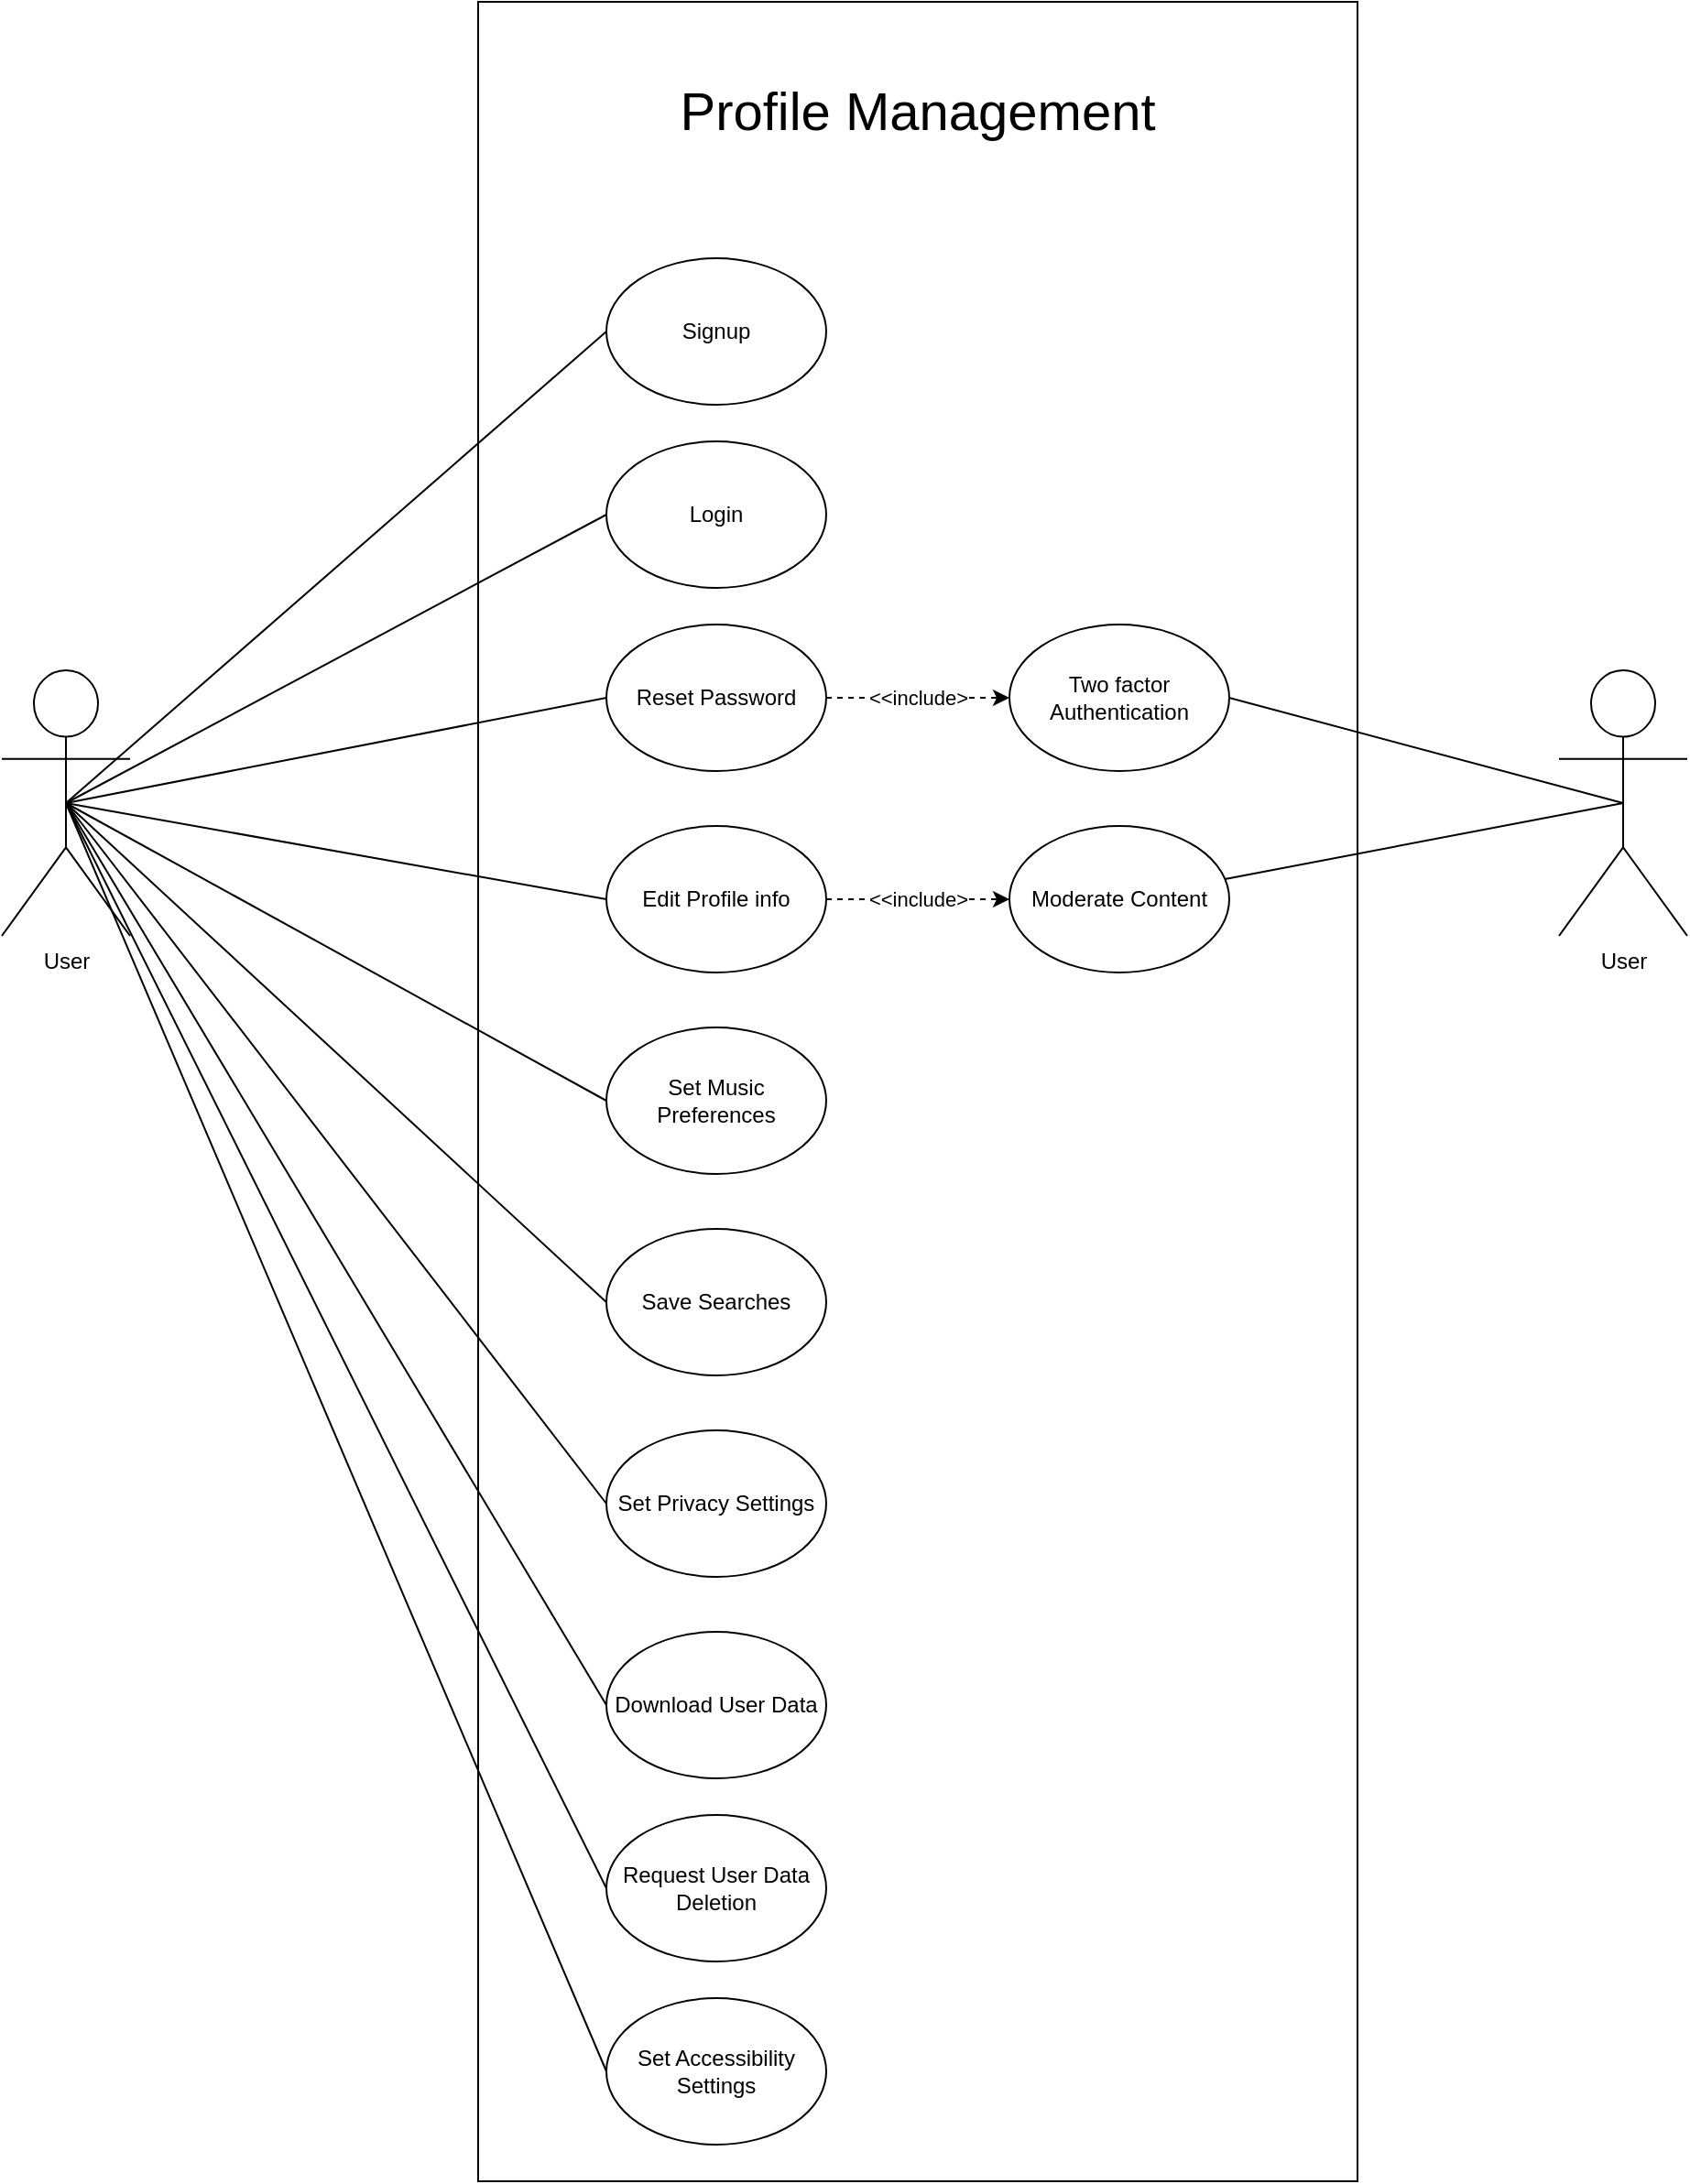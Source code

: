 <mxfile version="24.4.8" type="device" pages="4">
  <diagram name="Profile Management" id="dFwa-XZQlhQMIXI3C3Fw">
    <mxGraphModel dx="1516" dy="843" grid="1" gridSize="10" guides="1" tooltips="1" connect="1" arrows="1" fold="1" page="1" pageScale="1" pageWidth="850" pageHeight="1100" math="0" shadow="0">
      <root>
        <mxCell id="0" />
        <mxCell id="1" parent="0" />
        <mxCell id="nQc-T6Jh_WHjhBDT3HHF-1" value="" style="rounded=0;whiteSpace=wrap;html=1;movable=0;resizable=0;rotatable=0;deletable=0;editable=0;locked=1;connectable=0;" parent="1" vertex="1">
          <mxGeometry x="260" y="40" width="480" height="1190" as="geometry" />
        </mxCell>
        <mxCell id="nQc-T6Jh_WHjhBDT3HHF-16" style="rounded=0;orthogonalLoop=1;jettySize=auto;html=1;exitX=0.5;exitY=0.5;exitDx=0;exitDy=0;exitPerimeter=0;entryX=0;entryY=0.5;entryDx=0;entryDy=0;strokeColor=default;endArrow=none;endFill=0;" parent="1" source="nQc-T6Jh_WHjhBDT3HHF-2" target="nQc-T6Jh_WHjhBDT3HHF-7" edge="1">
          <mxGeometry relative="1" as="geometry" />
        </mxCell>
        <mxCell id="nQc-T6Jh_WHjhBDT3HHF-17" style="rounded=0;orthogonalLoop=1;jettySize=auto;html=1;exitX=0.5;exitY=0.5;exitDx=0;exitDy=0;exitPerimeter=0;entryX=0;entryY=0.5;entryDx=0;entryDy=0;endArrow=none;endFill=0;" parent="1" source="nQc-T6Jh_WHjhBDT3HHF-2" target="nQc-T6Jh_WHjhBDT3HHF-14" edge="1">
          <mxGeometry relative="1" as="geometry" />
        </mxCell>
        <mxCell id="nQc-T6Jh_WHjhBDT3HHF-20" style="rounded=0;orthogonalLoop=1;jettySize=auto;html=1;exitX=0.5;exitY=0.5;exitDx=0;exitDy=0;exitPerimeter=0;entryX=0;entryY=0.5;entryDx=0;entryDy=0;endArrow=none;endFill=0;" parent="1" source="nQc-T6Jh_WHjhBDT3HHF-2" target="nQc-T6Jh_WHjhBDT3HHF-13" edge="1">
          <mxGeometry relative="1" as="geometry" />
        </mxCell>
        <mxCell id="nQc-T6Jh_WHjhBDT3HHF-21" style="rounded=0;orthogonalLoop=1;jettySize=auto;html=1;exitX=0.5;exitY=0.5;exitDx=0;exitDy=0;exitPerimeter=0;entryX=0;entryY=0.5;entryDx=0;entryDy=0;endArrow=none;endFill=0;" parent="1" source="nQc-T6Jh_WHjhBDT3HHF-2" target="nQc-T6Jh_WHjhBDT3HHF-12" edge="1">
          <mxGeometry relative="1" as="geometry" />
        </mxCell>
        <mxCell id="nQc-T6Jh_WHjhBDT3HHF-23" style="rounded=0;orthogonalLoop=1;jettySize=auto;html=1;exitX=0.5;exitY=0.5;exitDx=0;exitDy=0;exitPerimeter=0;entryX=0;entryY=0.5;entryDx=0;entryDy=0;endArrow=none;endFill=0;" parent="1" source="nQc-T6Jh_WHjhBDT3HHF-2" target="nQc-T6Jh_WHjhBDT3HHF-9" edge="1">
          <mxGeometry relative="1" as="geometry" />
        </mxCell>
        <mxCell id="nQc-T6Jh_WHjhBDT3HHF-24" style="rounded=0;orthogonalLoop=1;jettySize=auto;html=1;exitX=0.5;exitY=0.5;exitDx=0;exitDy=0;exitPerimeter=0;entryX=0;entryY=0.5;entryDx=0;entryDy=0;endArrow=none;endFill=0;" parent="1" source="nQc-T6Jh_WHjhBDT3HHF-2" target="nQc-T6Jh_WHjhBDT3HHF-8" edge="1">
          <mxGeometry relative="1" as="geometry" />
        </mxCell>
        <mxCell id="nQc-T6Jh_WHjhBDT3HHF-25" style="rounded=0;orthogonalLoop=1;jettySize=auto;html=1;exitX=0.5;exitY=0.5;exitDx=0;exitDy=0;exitPerimeter=0;entryX=0;entryY=0.5;entryDx=0;entryDy=0;endArrow=none;endFill=0;" parent="1" source="nQc-T6Jh_WHjhBDT3HHF-2" target="nQc-T6Jh_WHjhBDT3HHF-6" edge="1">
          <mxGeometry relative="1" as="geometry" />
        </mxCell>
        <mxCell id="nQc-T6Jh_WHjhBDT3HHF-26" style="rounded=0;orthogonalLoop=1;jettySize=auto;html=1;exitX=0.5;exitY=0.5;exitDx=0;exitDy=0;exitPerimeter=0;entryX=0;entryY=0.5;entryDx=0;entryDy=0;endArrow=none;endFill=0;" parent="1" source="nQc-T6Jh_WHjhBDT3HHF-2" target="nQc-T6Jh_WHjhBDT3HHF-4" edge="1">
          <mxGeometry relative="1" as="geometry" />
        </mxCell>
        <mxCell id="nQc-T6Jh_WHjhBDT3HHF-27" style="rounded=0;orthogonalLoop=1;jettySize=auto;html=1;exitX=0.5;exitY=0.5;exitDx=0;exitDy=0;exitPerimeter=0;entryX=0;entryY=0.5;entryDx=0;entryDy=0;endArrow=none;endFill=0;" parent="1" source="nQc-T6Jh_WHjhBDT3HHF-2" target="nQc-T6Jh_WHjhBDT3HHF-15" edge="1">
          <mxGeometry relative="1" as="geometry" />
        </mxCell>
        <mxCell id="nQc-T6Jh_WHjhBDT3HHF-29" style="rounded=0;orthogonalLoop=1;jettySize=auto;html=1;exitX=0.5;exitY=0.5;exitDx=0;exitDy=0;exitPerimeter=0;entryX=0;entryY=0.5;entryDx=0;entryDy=0;endArrow=none;endFill=0;" parent="1" source="nQc-T6Jh_WHjhBDT3HHF-2" target="nQc-T6Jh_WHjhBDT3HHF-28" edge="1">
          <mxGeometry relative="1" as="geometry" />
        </mxCell>
        <mxCell id="nQc-T6Jh_WHjhBDT3HHF-2" value="User" style="shape=umlActor;verticalLabelPosition=bottom;verticalAlign=top;html=1;outlineConnect=0;" parent="1" vertex="1">
          <mxGeometry y="405" width="70" height="145" as="geometry" />
        </mxCell>
        <mxCell id="nQc-T6Jh_WHjhBDT3HHF-3" value="Profile Management" style="text;html=1;align=center;verticalAlign=middle;whiteSpace=wrap;rounded=0;fontSize=29;" parent="1" vertex="1">
          <mxGeometry x="321.25" y="60" width="357.5" height="80" as="geometry" />
        </mxCell>
        <mxCell id="nQc-T6Jh_WHjhBDT3HHF-4" value="Set Accessibility Settings" style="ellipse;whiteSpace=wrap;html=1;" parent="1" vertex="1">
          <mxGeometry x="330" y="1130" width="120" height="80" as="geometry" />
        </mxCell>
        <mxCell id="nQc-T6Jh_WHjhBDT3HHF-6" value="Download User Data" style="ellipse;whiteSpace=wrap;html=1;" parent="1" vertex="1">
          <mxGeometry x="330" y="930" width="120" height="80" as="geometry" />
        </mxCell>
        <mxCell id="nQc-T6Jh_WHjhBDT3HHF-7" value="Login" style="ellipse;whiteSpace=wrap;html=1;" parent="1" vertex="1">
          <mxGeometry x="330" y="280" width="120" height="80" as="geometry" />
        </mxCell>
        <mxCell id="nQc-T6Jh_WHjhBDT3HHF-8" value="Set Privacy Settings" style="ellipse;whiteSpace=wrap;html=1;" parent="1" vertex="1">
          <mxGeometry x="330" y="820" width="120" height="80" as="geometry" />
        </mxCell>
        <mxCell id="nQc-T6Jh_WHjhBDT3HHF-9" value="Save Searches" style="ellipse;whiteSpace=wrap;html=1;" parent="1" vertex="1">
          <mxGeometry x="330" y="710" width="120" height="80" as="geometry" />
        </mxCell>
        <mxCell id="nQc-T6Jh_WHjhBDT3HHF-19" value="&amp;lt;&amp;lt;include&amp;gt;" style="rounded=0;orthogonalLoop=1;jettySize=auto;html=1;entryX=0;entryY=0.5;entryDx=0;entryDy=0;dashed=1;exitX=1;exitY=0.5;exitDx=0;exitDy=0;" parent="1" source="nQc-T6Jh_WHjhBDT3HHF-14" target="nQc-T6Jh_WHjhBDT3HHF-11" edge="1">
          <mxGeometry relative="1" as="geometry">
            <mxPoint x="490" y="440" as="sourcePoint" />
          </mxGeometry>
        </mxCell>
        <mxCell id="nQc-T6Jh_WHjhBDT3HHF-11" value="Two factor Authentication" style="ellipse;whiteSpace=wrap;html=1;" parent="1" vertex="1">
          <mxGeometry x="550" y="380" width="120" height="80" as="geometry" />
        </mxCell>
        <mxCell id="nQc-T6Jh_WHjhBDT3HHF-12" value="Set Music Preferences" style="ellipse;whiteSpace=wrap;html=1;" parent="1" vertex="1">
          <mxGeometry x="330" y="600" width="120" height="80" as="geometry" />
        </mxCell>
        <mxCell id="nQc-T6Jh_WHjhBDT3HHF-13" value="Edit Profile info" style="ellipse;whiteSpace=wrap;html=1;" parent="1" vertex="1">
          <mxGeometry x="330" y="490" width="120" height="80" as="geometry" />
        </mxCell>
        <mxCell id="nQc-T6Jh_WHjhBDT3HHF-14" value="Reset Password" style="ellipse;whiteSpace=wrap;html=1;" parent="1" vertex="1">
          <mxGeometry x="330" y="380" width="120" height="80" as="geometry" />
        </mxCell>
        <mxCell id="nQc-T6Jh_WHjhBDT3HHF-15" value="Signup" style="ellipse;whiteSpace=wrap;html=1;" parent="1" vertex="1">
          <mxGeometry x="330" y="180" width="120" height="80" as="geometry" />
        </mxCell>
        <mxCell id="nQc-T6Jh_WHjhBDT3HHF-28" value="Request User Data Deletion" style="ellipse;whiteSpace=wrap;html=1;" parent="1" vertex="1">
          <mxGeometry x="330" y="1030" width="120" height="80" as="geometry" />
        </mxCell>
        <mxCell id="T__Raf1ekT7zCsCxDg4D-1" value="Moderate Content" style="ellipse;whiteSpace=wrap;html=1;" vertex="1" parent="1">
          <mxGeometry x="550" y="490" width="120" height="80" as="geometry" />
        </mxCell>
        <mxCell id="T__Raf1ekT7zCsCxDg4D-2" value="&amp;lt;&amp;lt;include&amp;gt;" style="rounded=0;orthogonalLoop=1;jettySize=auto;html=1;entryX=0;entryY=0.5;entryDx=0;entryDy=0;dashed=1;exitX=1;exitY=0.5;exitDx=0;exitDy=0;" edge="1" parent="1" source="nQc-T6Jh_WHjhBDT3HHF-13" target="T__Raf1ekT7zCsCxDg4D-1">
          <mxGeometry relative="1" as="geometry">
            <mxPoint x="460" y="430" as="sourcePoint" />
            <mxPoint x="560" y="430" as="targetPoint" />
          </mxGeometry>
        </mxCell>
        <mxCell id="T__Raf1ekT7zCsCxDg4D-4" style="rounded=0;orthogonalLoop=1;jettySize=auto;html=1;exitX=0.5;exitY=0.5;exitDx=0;exitDy=0;exitPerimeter=0;endArrow=none;endFill=0;" edge="1" parent="1" source="T__Raf1ekT7zCsCxDg4D-3" target="T__Raf1ekT7zCsCxDg4D-1">
          <mxGeometry relative="1" as="geometry" />
        </mxCell>
        <mxCell id="T__Raf1ekT7zCsCxDg4D-5" style="rounded=0;orthogonalLoop=1;jettySize=auto;html=1;exitX=0.5;exitY=0.5;exitDx=0;exitDy=0;exitPerimeter=0;entryX=1;entryY=0.5;entryDx=0;entryDy=0;endArrow=none;endFill=0;" edge="1" parent="1" source="T__Raf1ekT7zCsCxDg4D-3" target="nQc-T6Jh_WHjhBDT3HHF-11">
          <mxGeometry relative="1" as="geometry" />
        </mxCell>
        <mxCell id="T__Raf1ekT7zCsCxDg4D-3" value="User" style="shape=umlActor;verticalLabelPosition=bottom;verticalAlign=top;html=1;outlineConnect=0;" vertex="1" parent="1">
          <mxGeometry x="850" y="405" width="70" height="145" as="geometry" />
        </mxCell>
      </root>
    </mxGraphModel>
  </diagram>
  <diagram id="375WaZkbd4yXA-6iC91J" name="Content Management">
    <mxGraphModel dx="1364" dy="759" grid="1" gridSize="10" guides="1" tooltips="1" connect="1" arrows="1" fold="1" page="1" pageScale="1" pageWidth="850" pageHeight="1100" math="0" shadow="0">
      <root>
        <mxCell id="0" />
        <mxCell id="1" parent="0" />
        <mxCell id="2-bk6aocpQtWV20O1bhy-1" value="" style="rounded=0;whiteSpace=wrap;html=1;movable=0;resizable=0;rotatable=0;deletable=0;editable=0;locked=1;connectable=0;" parent="1" vertex="1">
          <mxGeometry x="340" y="90" width="630" height="870" as="geometry" />
        </mxCell>
        <mxCell id="irBEf_vUWUZs8wgDmOSp-29" style="rounded=0;orthogonalLoop=1;jettySize=auto;html=1;exitX=0.5;exitY=0.5;exitDx=0;exitDy=0;exitPerimeter=0;entryX=0;entryY=0.5;entryDx=0;entryDy=0;endArrow=none;endFill=0;" parent="1" source="2-bk6aocpQtWV20O1bhy-2" target="irBEf_vUWUZs8wgDmOSp-1" edge="1">
          <mxGeometry relative="1" as="geometry" />
        </mxCell>
        <mxCell id="irBEf_vUWUZs8wgDmOSp-34" style="rounded=0;orthogonalLoop=1;jettySize=auto;html=1;exitX=0.5;exitY=0.5;exitDx=0;exitDy=0;exitPerimeter=0;entryX=0;entryY=0.5;entryDx=0;entryDy=0;endArrow=none;endFill=0;" parent="1" source="2-bk6aocpQtWV20O1bhy-2" target="irBEf_vUWUZs8wgDmOSp-14" edge="1">
          <mxGeometry relative="1" as="geometry" />
        </mxCell>
        <mxCell id="2-bk6aocpQtWV20O1bhy-2" value="User" style="shape=umlActor;verticalLabelPosition=bottom;verticalAlign=top;html=1;outlineConnect=0;" parent="1" vertex="1">
          <mxGeometry x="100" y="430" width="60" height="120" as="geometry" />
        </mxCell>
        <mxCell id="2-bk6aocpQtWV20O1bhy-3" value="Content Management" style="text;html=1;align=center;verticalAlign=middle;whiteSpace=wrap;rounded=0;fontSize=29;" parent="1" vertex="1">
          <mxGeometry x="525" y="120" width="260" height="40" as="geometry" />
        </mxCell>
        <mxCell id="irBEf_vUWUZs8wgDmOSp-22" value="&amp;lt;&amp;lt;include&amp;gt;&amp;gt;" style="rounded=0;orthogonalLoop=1;jettySize=auto;html=1;exitX=1;exitY=0;exitDx=0;exitDy=0;entryX=0;entryY=0.5;entryDx=0;entryDy=0;dashed=1;" parent="1" source="irBEf_vUWUZs8wgDmOSp-1" target="irBEf_vUWUZs8wgDmOSp-9" edge="1">
          <mxGeometry relative="1" as="geometry" />
        </mxCell>
        <mxCell id="irBEf_vUWUZs8wgDmOSp-27" value="&amp;lt;&amp;lt;include&amp;gt;&amp;gt;" style="rounded=0;orthogonalLoop=1;jettySize=auto;html=1;exitX=1;exitY=1;exitDx=0;exitDy=0;entryX=0;entryY=0;entryDx=0;entryDy=0;dashed=1;" parent="1" source="irBEf_vUWUZs8wgDmOSp-1" target="irBEf_vUWUZs8wgDmOSp-15" edge="1">
          <mxGeometry relative="1" as="geometry" />
        </mxCell>
        <mxCell id="irBEf_vUWUZs8wgDmOSp-1" value="Create Room" style="ellipse;whiteSpace=wrap;html=1;" parent="1" vertex="1">
          <mxGeometry x="360" y="330" width="120" height="80" as="geometry" />
        </mxCell>
        <mxCell id="irBEf_vUWUZs8wgDmOSp-31" value="&amp;lt;&amp;lt;extend&amp;gt;&amp;gt;" style="rounded=0;orthogonalLoop=1;jettySize=auto;html=1;exitX=0.5;exitY=0;exitDx=0;exitDy=0;entryX=0.5;entryY=1;entryDx=0;entryDy=0;dashed=1;" parent="1" source="irBEf_vUWUZs8wgDmOSp-3" target="irBEf_vUWUZs8wgDmOSp-13" edge="1">
          <mxGeometry relative="1" as="geometry" />
        </mxCell>
        <mxCell id="irBEf_vUWUZs8wgDmOSp-3" value="Calender Service Integration" style="ellipse;whiteSpace=wrap;html=1;" parent="1" vertex="1">
          <mxGeometry x="825" y="840" width="120" height="80" as="geometry" />
        </mxCell>
        <mxCell id="irBEf_vUWUZs8wgDmOSp-25" value="&amp;lt;&amp;lt;include&amp;gt;&amp;gt;" style="rounded=0;orthogonalLoop=1;jettySize=auto;html=1;exitX=0.5;exitY=0;exitDx=0;exitDy=0;dashed=1;entryX=0.5;entryY=1;entryDx=0;entryDy=0;" parent="1" source="irBEf_vUWUZs8wgDmOSp-15" target="irBEf_vUWUZs8wgDmOSp-5" edge="1">
          <mxGeometry relative="1" as="geometry">
            <mxPoint x="710" y="540" as="targetPoint" />
          </mxGeometry>
        </mxCell>
        <mxCell id="irBEf_vUWUZs8wgDmOSp-5" value="Display Lyrics" style="ellipse;whiteSpace=wrap;html=1;" parent="1" vertex="1">
          <mxGeometry x="595" y="440" width="120" height="80" as="geometry" />
        </mxCell>
        <mxCell id="irBEf_vUWUZs8wgDmOSp-6" value="Configure Concert Settings" style="ellipse;whiteSpace=wrap;html=1;" parent="1" vertex="1">
          <mxGeometry x="600" y="710" width="120" height="80" as="geometry" />
        </mxCell>
        <mxCell id="irBEf_vUWUZs8wgDmOSp-28" value="&amp;lt;&amp;lt;extend&amp;gt;&amp;gt;" style="rounded=0;orthogonalLoop=1;jettySize=auto;html=1;exitX=0.5;exitY=0;exitDx=0;exitDy=0;entryX=0.5;entryY=1;entryDx=0;entryDy=0;dashed=1;" parent="1" source="irBEf_vUWUZs8wgDmOSp-8" target="irBEf_vUWUZs8wgDmOSp-1" edge="1">
          <mxGeometry relative="1" as="geometry" />
        </mxCell>
        <mxCell id="irBEf_vUWUZs8wgDmOSp-8" value="Manage participants" style="ellipse;whiteSpace=wrap;html=1;" parent="1" vertex="1">
          <mxGeometry x="450" y="580" width="120" height="80" as="geometry" />
        </mxCell>
        <mxCell id="irBEf_vUWUZs8wgDmOSp-9" value="Configure Room Settings" style="ellipse;whiteSpace=wrap;html=1;" parent="1" vertex="1">
          <mxGeometry x="595" y="230" width="120" height="80" as="geometry" />
        </mxCell>
        <mxCell id="irBEf_vUWUZs8wgDmOSp-30" value="&amp;lt;&amp;lt;extend&amp;gt;&amp;gt;" style="rounded=0;orthogonalLoop=1;jettySize=auto;html=1;exitX=0;exitY=0.5;exitDx=0;exitDy=0;entryX=1;entryY=0.5;entryDx=0;entryDy=0;dashed=1;" parent="1" source="irBEf_vUWUZs8wgDmOSp-13" target="irBEf_vUWUZs8wgDmOSp-6" edge="1">
          <mxGeometry relative="1" as="geometry" />
        </mxCell>
        <mxCell id="irBEf_vUWUZs8wgDmOSp-13" value="Schedule Event" style="ellipse;whiteSpace=wrap;html=1;" parent="1" vertex="1">
          <mxGeometry x="825" y="710" width="120" height="80" as="geometry" />
        </mxCell>
        <mxCell id="irBEf_vUWUZs8wgDmOSp-21" value="&amp;lt;&amp;lt;include&amp;gt;&amp;gt;" style="rounded=0;orthogonalLoop=1;jettySize=auto;html=1;exitX=1;exitY=0.5;exitDx=0;exitDy=0;entryX=0;entryY=0.5;entryDx=0;entryDy=0;dashed=1;" parent="1" source="irBEf_vUWUZs8wgDmOSp-14" target="irBEf_vUWUZs8wgDmOSp-6" edge="1">
          <mxGeometry relative="1" as="geometry" />
        </mxCell>
        <mxCell id="irBEf_vUWUZs8wgDmOSp-14" value="Host Virtual Concert" style="ellipse;whiteSpace=wrap;html=1;" parent="1" vertex="1">
          <mxGeometry x="365" y="710" width="120" height="80" as="geometry" />
        </mxCell>
        <mxCell id="irBEf_vUWUZs8wgDmOSp-15" value="Play Music" style="ellipse;whiteSpace=wrap;html=1;" parent="1" vertex="1">
          <mxGeometry x="595" y="580" width="120" height="80" as="geometry" />
        </mxCell>
        <mxCell id="irBEf_vUWUZs8wgDmOSp-16" value="Share Playlist" style="ellipse;whiteSpace=wrap;html=1;" parent="1" vertex="1">
          <mxGeometry x="825" y="320" width="120" height="80" as="geometry" />
        </mxCell>
        <mxCell id="irBEf_vUWUZs8wgDmOSp-23" value="&amp;lt;&amp;lt;extend&amp;gt;&amp;gt;" style="rounded=0;orthogonalLoop=1;jettySize=auto;html=1;exitX=0;exitY=0.5;exitDx=0;exitDy=0;entryX=1;entryY=0.5;entryDx=0;entryDy=0;dashed=1;" parent="1" source="irBEf_vUWUZs8wgDmOSp-17" target="irBEf_vUWUZs8wgDmOSp-1" edge="1">
          <mxGeometry relative="1" as="geometry" />
        </mxCell>
        <mxCell id="irBEf_vUWUZs8wgDmOSp-17" value="Create Playlist" style="ellipse;whiteSpace=wrap;html=1;" parent="1" vertex="1">
          <mxGeometry x="595" y="330" width="120" height="80" as="geometry" />
        </mxCell>
        <mxCell id="irBEf_vUWUZs8wgDmOSp-24" value="&amp;lt;extend&amp;gt;&amp;gt;" style="rounded=0;orthogonalLoop=1;jettySize=auto;html=1;exitX=0;exitY=0.5;exitDx=0;exitDy=0;entryX=1.003;entryY=0.354;entryDx=0;entryDy=0;entryPerimeter=0;dashed=1;" parent="1" source="irBEf_vUWUZs8wgDmOSp-16" target="irBEf_vUWUZs8wgDmOSp-17" edge="1">
          <mxGeometry relative="1" as="geometry" />
        </mxCell>
        <mxCell id="irBEf_vUWUZs8wgDmOSp-33" style="rounded=0;orthogonalLoop=1;jettySize=auto;html=1;exitX=0.5;exitY=0.5;exitDx=0;exitDy=0;exitPerimeter=0;entryX=1;entryY=0.5;entryDx=0;entryDy=0;endArrow=none;endFill=0;" parent="1" source="irBEf_vUWUZs8wgDmOSp-32" target="irBEf_vUWUZs8wgDmOSp-3" edge="1">
          <mxGeometry relative="1" as="geometry" />
        </mxCell>
        <mxCell id="irBEf_vUWUZs8wgDmOSp-32" value="Calender API" style="shape=umlActor;verticalLabelPosition=bottom;verticalAlign=top;html=1;outlineConnect=0;" parent="1" vertex="1">
          <mxGeometry x="1060" y="820" width="60" height="120" as="geometry" />
        </mxCell>
        <mxCell id="iBproY3kParoBIb-jSV7-3" style="rounded=0;orthogonalLoop=1;jettySize=auto;html=1;exitX=0.5;exitY=0.5;exitDx=0;exitDy=0;exitPerimeter=0;entryX=1;entryY=0.5;entryDx=0;entryDy=0;endArrow=none;endFill=0;" parent="1" source="iBproY3kParoBIb-jSV7-2" target="irBEf_vUWUZs8wgDmOSp-15" edge="1">
          <mxGeometry relative="1" as="geometry" />
        </mxCell>
        <mxCell id="iBproY3kParoBIb-jSV7-2" value="Music Streaming API" style="shape=umlActor;verticalLabelPosition=bottom;verticalAlign=top;html=1;outlineConnect=0;" parent="1" vertex="1">
          <mxGeometry x="1060" y="560" width="60" height="120" as="geometry" />
        </mxCell>
      </root>
    </mxGraphModel>
  </diagram>
  <diagram id="AINcqMrXEdO4vuZSwV9Q" name="Content Interaction">
    <mxGraphModel dx="1605" dy="893" grid="1" gridSize="10" guides="1" tooltips="1" connect="1" arrows="1" fold="1" page="1" pageScale="1" pageWidth="850" pageHeight="1100" math="0" shadow="0">
      <root>
        <mxCell id="0" />
        <mxCell id="1" parent="0" />
        <mxCell id="p2AR_1xMi2F00PL78CsX-1" value="" style="rounded=0;whiteSpace=wrap;html=1;movable=0;resizable=0;rotatable=0;deletable=0;editable=0;locked=1;connectable=0;" parent="1" vertex="1">
          <mxGeometry x="300" y="70" width="720" height="1520" as="geometry" />
        </mxCell>
        <mxCell id="Be3h0IADgkWP878Me4M9-2" style="rounded=0;orthogonalLoop=1;jettySize=auto;html=1;exitX=0.5;exitY=0.5;exitDx=0;exitDy=0;exitPerimeter=0;entryX=0;entryY=0.5;entryDx=0;entryDy=0;endArrow=none;endFill=0;" edge="1" parent="1" source="p2AR_1xMi2F00PL78CsX-2" target="MtvEuEUunImnrJUEketW-2">
          <mxGeometry relative="1" as="geometry" />
        </mxCell>
        <mxCell id="Be3h0IADgkWP878Me4M9-3" style="rounded=0;orthogonalLoop=1;jettySize=auto;html=1;exitX=0.5;exitY=0.5;exitDx=0;exitDy=0;exitPerimeter=0;entryX=0;entryY=0.5;entryDx=0;entryDy=0;endArrow=none;endFill=0;" edge="1" parent="1" source="p2AR_1xMi2F00PL78CsX-2" target="p2AR_1xMi2F00PL78CsX-23">
          <mxGeometry relative="1" as="geometry" />
        </mxCell>
        <mxCell id="Be3h0IADgkWP878Me4M9-4" style="rounded=0;orthogonalLoop=1;jettySize=auto;html=1;exitX=0.5;exitY=0.5;exitDx=0;exitDy=0;exitPerimeter=0;entryX=0;entryY=0.5;entryDx=0;entryDy=0;endArrow=none;endFill=0;" edge="1" parent="1" source="p2AR_1xMi2F00PL78CsX-2" target="p2AR_1xMi2F00PL78CsX-20">
          <mxGeometry relative="1" as="geometry" />
        </mxCell>
        <mxCell id="Be3h0IADgkWP878Me4M9-5" style="rounded=0;orthogonalLoop=1;jettySize=auto;html=1;exitX=0.5;exitY=0.5;exitDx=0;exitDy=0;exitPerimeter=0;entryX=0;entryY=0.5;entryDx=0;entryDy=0;endArrow=none;endFill=0;" edge="1" parent="1" source="p2AR_1xMi2F00PL78CsX-2" target="p2AR_1xMi2F00PL78CsX-7">
          <mxGeometry relative="1" as="geometry" />
        </mxCell>
        <mxCell id="Be3h0IADgkWP878Me4M9-6" style="rounded=0;orthogonalLoop=1;jettySize=auto;html=1;exitX=0.5;exitY=0.5;exitDx=0;exitDy=0;exitPerimeter=0;entryX=0;entryY=0.5;entryDx=0;entryDy=0;endArrow=none;endFill=0;" edge="1" parent="1" source="p2AR_1xMi2F00PL78CsX-2" target="p2AR_1xMi2F00PL78CsX-15">
          <mxGeometry relative="1" as="geometry" />
        </mxCell>
        <mxCell id="Be3h0IADgkWP878Me4M9-7" style="rounded=0;orthogonalLoop=1;jettySize=auto;html=1;exitX=0.5;exitY=0.5;exitDx=0;exitDy=0;exitPerimeter=0;entryX=0;entryY=0.5;entryDx=0;entryDy=0;endArrow=none;endFill=0;" edge="1" parent="1" source="p2AR_1xMi2F00PL78CsX-2" target="p2AR_1xMi2F00PL78CsX-8">
          <mxGeometry relative="1" as="geometry" />
        </mxCell>
        <mxCell id="Be3h0IADgkWP878Me4M9-8" style="rounded=0;orthogonalLoop=1;jettySize=auto;html=1;exitX=0.5;exitY=0.5;exitDx=0;exitDy=0;exitPerimeter=0;entryX=0;entryY=0.5;entryDx=0;entryDy=0;endArrow=none;endFill=0;" edge="1" parent="1" source="p2AR_1xMi2F00PL78CsX-2" target="p2AR_1xMi2F00PL78CsX-10">
          <mxGeometry relative="1" as="geometry" />
        </mxCell>
        <mxCell id="Be3h0IADgkWP878Me4M9-9" style="rounded=0;orthogonalLoop=1;jettySize=auto;html=1;exitX=0.5;exitY=0.5;exitDx=0;exitDy=0;exitPerimeter=0;entryX=0;entryY=0.5;entryDx=0;entryDy=0;endArrow=none;endFill=0;" edge="1" parent="1" source="p2AR_1xMi2F00PL78CsX-2" target="p2AR_1xMi2F00PL78CsX-9">
          <mxGeometry relative="1" as="geometry" />
        </mxCell>
        <mxCell id="Be3h0IADgkWP878Me4M9-10" style="rounded=0;orthogonalLoop=1;jettySize=auto;html=1;exitX=0.5;exitY=0.5;exitDx=0;exitDy=0;exitPerimeter=0;entryX=0;entryY=0.5;entryDx=0;entryDy=0;endArrow=none;endFill=0;" edge="1" parent="1" source="p2AR_1xMi2F00PL78CsX-2" target="p2AR_1xMi2F00PL78CsX-5">
          <mxGeometry relative="1" as="geometry" />
        </mxCell>
        <mxCell id="Be3h0IADgkWP878Me4M9-11" style="rounded=0;orthogonalLoop=1;jettySize=auto;html=1;exitX=0.5;exitY=0.5;exitDx=0;exitDy=0;exitPerimeter=0;entryX=0;entryY=0.5;entryDx=0;entryDy=0;endArrow=none;endFill=0;" edge="1" parent="1" source="p2AR_1xMi2F00PL78CsX-2" target="MtvEuEUunImnrJUEketW-1">
          <mxGeometry relative="1" as="geometry" />
        </mxCell>
        <mxCell id="Be3h0IADgkWP878Me4M9-12" style="rounded=0;orthogonalLoop=1;jettySize=auto;html=1;exitX=0.5;exitY=0.5;exitDx=0;exitDy=0;exitPerimeter=0;entryX=0;entryY=0.5;entryDx=0;entryDy=0;endArrow=none;endFill=0;" edge="1" parent="1" source="p2AR_1xMi2F00PL78CsX-2" target="p2AR_1xMi2F00PL78CsX-11">
          <mxGeometry relative="1" as="geometry" />
        </mxCell>
        <mxCell id="p2AR_1xMi2F00PL78CsX-2" value="User" style="shape=umlActor;verticalLabelPosition=bottom;verticalAlign=top;html=1;outlineConnect=0;" parent="1" vertex="1">
          <mxGeometry x="10" y="750" width="80" height="150" as="geometry" />
        </mxCell>
        <mxCell id="p2AR_1xMi2F00PL78CsX-3" value="Content Interaction" style="text;html=1;align=center;verticalAlign=middle;whiteSpace=wrap;rounded=0;fontSize=29;" parent="1" vertex="1">
          <mxGeometry x="480" y="100" width="220" height="50" as="geometry" />
        </mxCell>
        <mxCell id="p2AR_1xMi2F00PL78CsX-5" value="Search" style="ellipse;whiteSpace=wrap;html=1;" parent="1" vertex="1">
          <mxGeometry x="340" y="1310" width="120" height="80" as="geometry" />
        </mxCell>
        <mxCell id="p2AR_1xMi2F00PL78CsX-7" value="View Activity Feed" style="ellipse;whiteSpace=wrap;html=1;" parent="1" vertex="1">
          <mxGeometry x="340" y="590" width="120" height="80" as="geometry" />
        </mxCell>
        <mxCell id="p2AR_1xMi2F00PL78CsX-8" value="Archive Room" style="ellipse;whiteSpace=wrap;html=1;" parent="1" vertex="1">
          <mxGeometry x="340" y="770" width="120" height="80" as="geometry" />
        </mxCell>
        <mxCell id="p2AR_1xMi2F00PL78CsX-9" value="Report User" style="ellipse;whiteSpace=wrap;html=1;" parent="1" vertex="1">
          <mxGeometry x="340" y="950" width="120" height="80" as="geometry" />
        </mxCell>
        <mxCell id="p2AR_1xMi2F00PL78CsX-10" value="Follow User" style="ellipse;whiteSpace=wrap;html=1;" parent="1" vertex="1">
          <mxGeometry x="340" y="860" width="120" height="80" as="geometry" />
        </mxCell>
        <mxCell id="p2AR_1xMi2F00PL78CsX-11" value="Recieve Notifications" style="ellipse;whiteSpace=wrap;html=1;" parent="1" vertex="1">
          <mxGeometry x="340" y="1490" width="120" height="80" as="geometry" />
        </mxCell>
        <mxCell id="MtvEuEUunImnrJUEketW-15" value="&lt;span style=&quot;color: rgb(0, 0, 0); font-family: Helvetica; font-size: 11px; font-style: normal; font-variant-ligatures: normal; font-variant-caps: normal; font-weight: 400; letter-spacing: normal; orphans: 2; text-align: center; text-indent: 0px; text-transform: none; widows: 2; word-spacing: 0px; -webkit-text-stroke-width: 0px; white-space: nowrap; background-color: rgb(255, 255, 255); text-decoration-thickness: initial; text-decoration-style: initial; text-decoration-color: initial; display: inline !important; float: none;&quot;&gt;&amp;lt;&amp;lt;extend&amp;gt;&amp;gt;&lt;/span&gt;" style="rounded=0;orthogonalLoop=1;jettySize=auto;html=1;exitX=0;exitY=0.5;exitDx=0;exitDy=0;entryX=1;entryY=0.5;entryDx=0;entryDy=0;dashed=1;edgeStyle=entityRelationEdgeStyle;" edge="1" parent="1" source="p2AR_1xMi2F00PL78CsX-12" target="MtvEuEUunImnrJUEketW-2">
          <mxGeometry relative="1" as="geometry" />
        </mxCell>
        <mxCell id="p2AR_1xMi2F00PL78CsX-12" value="Use Voice Chat" style="ellipse;whiteSpace=wrap;html=1;" parent="1" vertex="1">
          <mxGeometry x="680" y="745" width="120" height="80" as="geometry" />
        </mxCell>
        <mxCell id="MtvEuEUunImnrJUEketW-14" value="&lt;span style=&quot;color: rgb(0, 0, 0); font-family: Helvetica; font-size: 11px; font-style: normal; font-variant-ligatures: normal; font-variant-caps: normal; font-weight: 400; letter-spacing: normal; orphans: 2; text-align: center; text-indent: 0px; text-transform: none; widows: 2; word-spacing: 0px; -webkit-text-stroke-width: 0px; white-space: nowrap; background-color: rgb(255, 255, 255); text-decoration-thickness: initial; text-decoration-style: initial; text-decoration-color: initial; display: inline !important; float: none;&quot;&gt;&amp;lt;&amp;lt;extend&amp;gt;&amp;gt;&lt;/span&gt;" style="rounded=0;orthogonalLoop=1;jettySize=auto;html=1;exitX=0;exitY=0.5;exitDx=0;exitDy=0;entryX=1;entryY=0.5;entryDx=0;entryDy=0;dashed=1;edgeStyle=entityRelationEdgeStyle;" edge="1" parent="1" source="p2AR_1xMi2F00PL78CsX-13" target="MtvEuEUunImnrJUEketW-2">
          <mxGeometry relative="1" as="geometry">
            <mxPoint x="460" y="540.0" as="targetPoint" />
          </mxGeometry>
        </mxCell>
        <mxCell id="p2AR_1xMi2F00PL78CsX-13" value="Use Voice Commands" style="ellipse;whiteSpace=wrap;html=1;" parent="1" vertex="1">
          <mxGeometry x="680" y="655" width="120" height="80" as="geometry" />
        </mxCell>
        <mxCell id="MtvEuEUunImnrJUEketW-16" value="&lt;span style=&quot;color: rgb(0, 0, 0); font-family: Helvetica; font-size: 11px; font-style: normal; font-variant-ligatures: normal; font-variant-caps: normal; font-weight: 400; letter-spacing: normal; orphans: 2; text-align: center; text-indent: 0px; text-transform: none; widows: 2; word-spacing: 0px; -webkit-text-stroke-width: 0px; white-space: nowrap; background-color: rgb(255, 255, 255); text-decoration-thickness: initial; text-decoration-style: initial; text-decoration-color: initial; display: inline !important; float: none;&quot;&gt;&amp;lt;&amp;lt;extend&amp;gt;&amp;gt;&lt;/span&gt;" style="rounded=0;orthogonalLoop=1;jettySize=auto;html=1;exitX=0;exitY=0.5;exitDx=0;exitDy=0;entryX=1;entryY=0.5;entryDx=0;entryDy=0;dashed=1;edgeStyle=entityRelationEdgeStyle;" edge="1" parent="1" source="p2AR_1xMi2F00PL78CsX-14" target="MtvEuEUunImnrJUEketW-2">
          <mxGeometry relative="1" as="geometry" />
        </mxCell>
        <mxCell id="Y6QBuu-378P80G8uc1jm-6" value="&amp;lt;&amp;lt;include&amp;gt;&amp;gt;" style="rounded=0;orthogonalLoop=1;jettySize=auto;html=1;exitX=1;exitY=0.5;exitDx=0;exitDy=0;entryX=0;entryY=0.5;entryDx=0;entryDy=0;dashed=1;" edge="1" parent="1" source="p2AR_1xMi2F00PL78CsX-14" target="Y6QBuu-378P80G8uc1jm-1">
          <mxGeometry relative="1" as="geometry" />
        </mxCell>
        <mxCell id="p2AR_1xMi2F00PL78CsX-14" value="Chat" style="ellipse;whiteSpace=wrap;html=1;" parent="1" vertex="1">
          <mxGeometry x="680" y="845" width="120" height="80" as="geometry" />
        </mxCell>
        <mxCell id="p2AR_1xMi2F00PL78CsX-15" value="View Livestream" style="ellipse;whiteSpace=wrap;html=1;" parent="1" vertex="1">
          <mxGeometry x="340" y="680" width="120" height="80" as="geometry" />
        </mxCell>
        <mxCell id="MtvEuEUunImnrJUEketW-10" value="&lt;span style=&quot;color: rgb(0, 0, 0); font-family: Helvetica; font-size: 11px; font-style: normal; font-variant-ligatures: normal; font-variant-caps: normal; font-weight: 400; letter-spacing: normal; orphans: 2; text-align: center; text-indent: 0px; text-transform: none; widows: 2; word-spacing: 0px; -webkit-text-stroke-width: 0px; white-space: nowrap; background-color: rgb(255, 255, 255); text-decoration-thickness: initial; text-decoration-style: initial; text-decoration-color: initial; display: inline !important; float: none;&quot;&gt;&amp;lt;&amp;lt;extend&amp;gt;&amp;gt;&lt;/span&gt;" style="rounded=0;orthogonalLoop=1;jettySize=auto;html=1;exitX=0;exitY=0.5;exitDx=0;exitDy=0;entryX=1;entryY=0.5;entryDx=0;entryDy=0;dashed=1;edgeStyle=entityRelationEdgeStyle;" edge="1" parent="1" source="p2AR_1xMi2F00PL78CsX-16" target="MtvEuEUunImnrJUEketW-2">
          <mxGeometry relative="1" as="geometry">
            <mxPoint x="460" y="540.0" as="targetPoint" />
          </mxGeometry>
        </mxCell>
        <mxCell id="p2AR_1xMi2F00PL78CsX-16" value="Add music to streaming service account" style="ellipse;whiteSpace=wrap;html=1;" parent="1" vertex="1">
          <mxGeometry x="680" y="295" width="120" height="80" as="geometry" />
        </mxCell>
        <mxCell id="MtvEuEUunImnrJUEketW-12" value="&lt;span style=&quot;color: rgb(0, 0, 0); font-family: Helvetica; font-size: 11px; font-style: normal; font-variant-ligatures: normal; font-variant-caps: normal; font-weight: 400; letter-spacing: normal; orphans: 2; text-align: center; text-indent: 0px; text-transform: none; widows: 2; word-spacing: 0px; -webkit-text-stroke-width: 0px; white-space: nowrap; background-color: rgb(255, 255, 255); text-decoration-thickness: initial; text-decoration-style: initial; text-decoration-color: initial; display: inline !important; float: none;&quot;&gt;&amp;lt;&amp;lt;extend&amp;gt;&amp;gt;&lt;/span&gt;" style="rounded=0;orthogonalLoop=1;jettySize=auto;html=1;exitX=0;exitY=0.5;exitDx=0;exitDy=0;entryX=1;entryY=0.5;entryDx=0;entryDy=0;dashed=1;edgeStyle=entityRelationEdgeStyle;" edge="1" parent="1" source="p2AR_1xMi2F00PL78CsX-17" target="MtvEuEUunImnrJUEketW-2">
          <mxGeometry relative="1" as="geometry" />
        </mxCell>
        <mxCell id="p2AR_1xMi2F00PL78CsX-17" value="Saving playlist to streaming service" style="ellipse;whiteSpace=wrap;html=1;" parent="1" vertex="1">
          <mxGeometry x="680" y="475" width="120" height="80" as="geometry" />
        </mxCell>
        <mxCell id="MtvEuEUunImnrJUEketW-11" value="&lt;span style=&quot;color: rgb(0, 0, 0); font-family: Helvetica; font-size: 11px; font-style: normal; font-variant-ligatures: normal; font-variant-caps: normal; font-weight: 400; letter-spacing: normal; orphans: 2; text-align: center; text-indent: 0px; text-transform: none; widows: 2; word-spacing: 0px; -webkit-text-stroke-width: 0px; white-space: nowrap; background-color: rgb(255, 255, 255); text-decoration-thickness: initial; text-decoration-style: initial; text-decoration-color: initial; display: inline !important; float: none;&quot;&gt;&amp;lt;&amp;lt;extend&amp;gt;&amp;gt;&lt;/span&gt;" style="rounded=0;orthogonalLoop=1;jettySize=auto;html=1;exitX=0;exitY=0.5;exitDx=0;exitDy=0;entryX=1;entryY=0.5;entryDx=0;entryDy=0;dashed=1;edgeStyle=entityRelationEdgeStyle;" edge="1" parent="1" source="p2AR_1xMi2F00PL78CsX-18" target="MtvEuEUunImnrJUEketW-2">
          <mxGeometry relative="1" as="geometry" />
        </mxCell>
        <mxCell id="p2AR_1xMi2F00PL78CsX-18" value="Vote for next song" style="ellipse;whiteSpace=wrap;html=1;" parent="1" vertex="1">
          <mxGeometry x="680" y="385" width="120" height="80" as="geometry" />
        </mxCell>
        <mxCell id="p2AR_1xMi2F00PL78CsX-19" value="Get Song recommendations" style="ellipse;whiteSpace=wrap;html=1;" parent="1" vertex="1">
          <mxGeometry x="680" y="940" width="120" height="80" as="geometry" />
        </mxCell>
        <mxCell id="p2AR_1xMi2F00PL78CsX-20" value="View User Recomendations" style="ellipse;whiteSpace=wrap;html=1;" parent="1" vertex="1">
          <mxGeometry x="340" y="1220" width="120" height="80" as="geometry" />
        </mxCell>
        <mxCell id="MtvEuEUunImnrJUEketW-13" value="&lt;span style=&quot;color: rgb(0, 0, 0); font-family: Helvetica; font-size: 11px; font-style: normal; font-variant-ligatures: normal; font-variant-caps: normal; font-weight: 400; letter-spacing: normal; orphans: 2; text-align: center; text-indent: 0px; text-transform: none; widows: 2; word-spacing: 0px; -webkit-text-stroke-width: 0px; white-space: nowrap; background-color: rgb(255, 255, 255); text-decoration-thickness: initial; text-decoration-style: initial; text-decoration-color: initial; display: inline !important; float: none;&quot;&gt;&amp;lt;&amp;lt;extend&amp;gt;&amp;gt;&lt;/span&gt;" style="rounded=0;orthogonalLoop=1;jettySize=auto;html=1;exitX=0;exitY=0.5;exitDx=0;exitDy=0;entryX=1;entryY=0.5;entryDx=0;entryDy=0;dashed=1;edgeStyle=entityRelationEdgeStyle;" edge="1" parent="1" source="p2AR_1xMi2F00PL78CsX-21" target="MtvEuEUunImnrJUEketW-2">
          <mxGeometry relative="1" as="geometry" />
        </mxCell>
        <mxCell id="p2AR_1xMi2F00PL78CsX-21" value="Manage Queue/Playlist" style="ellipse;whiteSpace=wrap;html=1;" parent="1" vertex="1">
          <mxGeometry x="680" y="565" width="120" height="80" as="geometry" />
        </mxCell>
        <mxCell id="MtvEuEUunImnrJUEketW-8" value="&amp;lt;&amp;lt;extend&amp;gt;&amp;gt;" style="rounded=0;orthogonalLoop=1;jettySize=auto;html=1;exitX=0;exitY=0.5;exitDx=0;exitDy=0;entryX=1;entryY=0.5;entryDx=0;entryDy=0;dashed=1;edgeStyle=entityRelationEdgeStyle;" edge="1" parent="1" source="p2AR_1xMi2F00PL78CsX-22" target="MtvEuEUunImnrJUEketW-2">
          <mxGeometry relative="1" as="geometry" />
        </mxCell>
        <mxCell id="p2AR_1xMi2F00PL78CsX-22" value="Music Playback" style="ellipse;whiteSpace=wrap;html=1;" parent="1" vertex="1">
          <mxGeometry x="680" y="200" width="120" height="80" as="geometry" />
        </mxCell>
        <mxCell id="p2AR_1xMi2F00PL78CsX-23" value="View Room Recommendations" style="ellipse;whiteSpace=wrap;html=1;" parent="1" vertex="1">
          <mxGeometry x="340" y="1130" width="120" height="80" as="geometry" />
        </mxCell>
        <mxCell id="MtvEuEUunImnrJUEketW-1" value="Save Search" style="ellipse;whiteSpace=wrap;html=1;" vertex="1" parent="1">
          <mxGeometry x="340" y="1400" width="120" height="80" as="geometry" />
        </mxCell>
        <mxCell id="MtvEuEUunImnrJUEketW-9" value="&amp;lt;&amp;lt;include&amp;gt;&amp;gt;" style="rounded=0;orthogonalLoop=1;jettySize=auto;html=1;exitX=1;exitY=1;exitDx=0;exitDy=0;entryX=0;entryY=0.5;entryDx=0;entryDy=0;dashed=1;" edge="1" parent="1" source="MtvEuEUunImnrJUEketW-2" target="p2AR_1xMi2F00PL78CsX-19">
          <mxGeometry relative="1" as="geometry" />
        </mxCell>
        <mxCell id="MtvEuEUunImnrJUEketW-2" value="Join Room" style="ellipse;whiteSpace=wrap;html=1;" vertex="1" parent="1">
          <mxGeometry x="340" y="500" width="120" height="80" as="geometry" />
        </mxCell>
        <mxCell id="Be3h0IADgkWP878Me4M9-18" style="rounded=0;orthogonalLoop=1;jettySize=auto;html=1;exitX=0.5;exitY=0.5;exitDx=0;exitDy=0;exitPerimeter=0;entryX=1;entryY=0.5;entryDx=0;entryDy=0;endArrow=none;endFill=0;" edge="1" parent="1" source="Be3h0IADgkWP878Me4M9-16" target="p2AR_1xMi2F00PL78CsX-16">
          <mxGeometry relative="1" as="geometry">
            <mxPoint x="1020" y="480" as="targetPoint" />
          </mxGeometry>
        </mxCell>
        <mxCell id="Be3h0IADgkWP878Me4M9-19" style="rounded=0;orthogonalLoop=1;jettySize=auto;html=1;exitX=0.5;exitY=0.5;exitDx=0;exitDy=0;exitPerimeter=0;entryX=1;entryY=0.5;entryDx=0;entryDy=0;endArrow=none;endFill=0;" edge="1" parent="1" source="Be3h0IADgkWP878Me4M9-16" target="p2AR_1xMi2F00PL78CsX-17">
          <mxGeometry relative="1" as="geometry" />
        </mxCell>
        <mxCell id="Be3h0IADgkWP878Me4M9-16" value="Music Streaming API" style="shape=umlActor;verticalLabelPosition=bottom;verticalAlign=top;html=1;outlineConnect=0;" vertex="1" parent="1">
          <mxGeometry x="1070" y="420" width="80" height="150" as="geometry" />
        </mxCell>
        <mxCell id="5G4weiCJhBmTIHapdtXj-2" style="rounded=0;orthogonalLoop=1;jettySize=auto;html=1;exitX=0.5;exitY=0.5;exitDx=0;exitDy=0;exitPerimeter=0;entryX=1;entryY=0.5;entryDx=0;entryDy=0;endArrow=none;endFill=0;" edge="1" parent="1" source="5G4weiCJhBmTIHapdtXj-1" target="p2AR_1xMi2F00PL78CsX-19">
          <mxGeometry relative="1" as="geometry" />
        </mxCell>
        <mxCell id="5G4weiCJhBmTIHapdtXj-3" style="rounded=0;orthogonalLoop=1;jettySize=auto;html=1;exitX=0.5;exitY=0.5;exitDx=0;exitDy=0;exitPerimeter=0;entryX=1;entryY=0.5;entryDx=0;entryDy=0;endArrow=none;endFill=0;" edge="1" parent="1" source="5G4weiCJhBmTIHapdtXj-1" target="p2AR_1xMi2F00PL78CsX-23">
          <mxGeometry relative="1" as="geometry" />
        </mxCell>
        <mxCell id="5G4weiCJhBmTIHapdtXj-4" style="rounded=0;orthogonalLoop=1;jettySize=auto;html=1;exitX=0.5;exitY=0.5;exitDx=0;exitDy=0;exitPerimeter=0;entryX=1;entryY=0.5;entryDx=0;entryDy=0;endArrow=none;endFill=0;" edge="1" parent="1" source="5G4weiCJhBmTIHapdtXj-1" target="p2AR_1xMi2F00PL78CsX-20">
          <mxGeometry relative="1" as="geometry" />
        </mxCell>
        <mxCell id="Y6QBuu-378P80G8uc1jm-5" style="rounded=0;orthogonalLoop=1;jettySize=auto;html=1;exitX=0.5;exitY=0.5;exitDx=0;exitDy=0;exitPerimeter=0;entryX=1;entryY=1;entryDx=0;entryDy=0;endArrow=none;endFill=0;" edge="1" parent="1" source="5G4weiCJhBmTIHapdtXj-1" target="Y6QBuu-378P80G8uc1jm-1">
          <mxGeometry relative="1" as="geometry" />
        </mxCell>
        <mxCell id="Y6QBuu-378P80G8uc1jm-7" style="rounded=0;orthogonalLoop=1;jettySize=auto;html=1;exitX=0.5;exitY=0.5;exitDx=0;exitDy=0;exitPerimeter=0;endArrow=none;endFill=0;" edge="1" parent="1" source="5G4weiCJhBmTIHapdtXj-1" target="Y6QBuu-378P80G8uc1jm-2">
          <mxGeometry relative="1" as="geometry" />
        </mxCell>
        <mxCell id="5G4weiCJhBmTIHapdtXj-1" value="Server" style="shape=umlActor;verticalLabelPosition=bottom;verticalAlign=top;html=1;outlineConnect=0;" vertex="1" parent="1">
          <mxGeometry x="1070" y="1020" width="80" height="150" as="geometry" />
        </mxCell>
        <mxCell id="Y6QBuu-378P80G8uc1jm-1" value="Moderate Content" style="ellipse;whiteSpace=wrap;html=1;" vertex="1" parent="1">
          <mxGeometry x="890" y="845" width="120" height="80" as="geometry" />
        </mxCell>
        <mxCell id="Y6QBuu-378P80G8uc1jm-2" value="Check Role Permissions" style="ellipse;whiteSpace=wrap;html=1;" vertex="1" parent="1">
          <mxGeometry x="680" y="1030" width="120" height="80" as="geometry" />
        </mxCell>
        <mxCell id="Y6QBuu-378P80G8uc1jm-3" value="Block User" style="ellipse;whiteSpace=wrap;html=1;" vertex="1" parent="1">
          <mxGeometry x="340" y="1040" width="120" height="80" as="geometry" />
        </mxCell>
        <mxCell id="Y6QBuu-378P80G8uc1jm-4" value="&amp;lt;&amp;lt;include&amp;gt;&amp;gt;" style="rounded=0;orthogonalLoop=1;jettySize=auto;html=1;exitX=1;exitY=1;exitDx=0;exitDy=0;dashed=1;entryX=0;entryY=0.5;entryDx=0;entryDy=0;" edge="1" parent="1" source="MtvEuEUunImnrJUEketW-2" target="Y6QBuu-378P80G8uc1jm-2">
          <mxGeometry relative="1" as="geometry">
            <mxPoint x="430" y="618" as="sourcePoint" />
            <mxPoint x="670" y="1050" as="targetPoint" />
          </mxGeometry>
        </mxCell>
      </root>
    </mxGraphModel>
  </diagram>
  <diagram id="iIiDAp2gQcgV7PQDe3m3" name="Data Analytics &amp; Insights">
    <mxGraphModel dx="1364" dy="759" grid="1" gridSize="10" guides="1" tooltips="1" connect="1" arrows="1" fold="1" page="1" pageScale="1" pageWidth="850" pageHeight="1100" math="0" shadow="0">
      <root>
        <mxCell id="0" />
        <mxCell id="1" parent="0" />
        <mxCell id="YGKA9NIBgTyNBBKDPs1w-1" value="" style="rounded=0;whiteSpace=wrap;html=1;movable=0;resizable=0;rotatable=0;deletable=0;editable=0;locked=1;connectable=0;" vertex="1" parent="1">
          <mxGeometry x="280" y="30" width="260" height="510" as="geometry" />
        </mxCell>
        <mxCell id="YGKA9NIBgTyNBBKDPs1w-2" value="Data Analytics &amp;amp; Insights" style="text;html=1;align=center;verticalAlign=middle;whiteSpace=wrap;rounded=0;fontSize=29;" vertex="1" parent="1">
          <mxGeometry x="305" y="40" width="210" height="90" as="geometry" />
        </mxCell>
        <mxCell id="YGKA9NIBgTyNBBKDPs1w-15" style="rounded=0;orthogonalLoop=1;jettySize=auto;html=1;exitX=0.5;exitY=0.5;exitDx=0;exitDy=0;exitPerimeter=0;entryX=0;entryY=0.5;entryDx=0;entryDy=0;endArrow=none;endFill=0;" edge="1" parent="1" source="YGKA9NIBgTyNBBKDPs1w-3" target="YGKA9NIBgTyNBBKDPs1w-12">
          <mxGeometry relative="1" as="geometry" />
        </mxCell>
        <mxCell id="YGKA9NIBgTyNBBKDPs1w-16" style="rounded=0;orthogonalLoop=1;jettySize=auto;html=1;exitX=0.5;exitY=0.5;exitDx=0;exitDy=0;exitPerimeter=0;entryX=0;entryY=0.5;entryDx=0;entryDy=0;endArrow=none;endFill=0;" edge="1" parent="1" source="YGKA9NIBgTyNBBKDPs1w-3" target="YGKA9NIBgTyNBBKDPs1w-13">
          <mxGeometry relative="1" as="geometry" />
        </mxCell>
        <mxCell id="YGKA9NIBgTyNBBKDPs1w-17" style="rounded=0;orthogonalLoop=1;jettySize=auto;html=1;exitX=0.5;exitY=0.5;exitDx=0;exitDy=0;exitPerimeter=0;entryX=0;entryY=0.5;entryDx=0;entryDy=0;endArrow=none;endFill=0;" edge="1" parent="1" source="YGKA9NIBgTyNBBKDPs1w-3" target="YGKA9NIBgTyNBBKDPs1w-10">
          <mxGeometry relative="1" as="geometry" />
        </mxCell>
        <mxCell id="YGKA9NIBgTyNBBKDPs1w-18" style="rounded=0;orthogonalLoop=1;jettySize=auto;html=1;exitX=0.5;exitY=0.5;exitDx=0;exitDy=0;exitPerimeter=0;entryX=0;entryY=0.5;entryDx=0;entryDy=0;endArrow=none;endFill=0;" edge="1" parent="1" source="YGKA9NIBgTyNBBKDPs1w-3" target="YGKA9NIBgTyNBBKDPs1w-9">
          <mxGeometry relative="1" as="geometry" />
        </mxCell>
        <mxCell id="YGKA9NIBgTyNBBKDPs1w-3" value="User" style="shape=umlActor;verticalLabelPosition=bottom;verticalAlign=top;html=1;outlineConnect=0;" vertex="1" parent="1">
          <mxGeometry x="160" y="240" width="40" height="80" as="geometry" />
        </mxCell>
        <mxCell id="YGKA9NIBgTyNBBKDPs1w-9" value="Get Room Analytics" style="ellipse;whiteSpace=wrap;html=1;" vertex="1" parent="1">
          <mxGeometry x="360" y="420" width="110" height="80" as="geometry" />
        </mxCell>
        <mxCell id="YGKA9NIBgTyNBBKDPs1w-10" value="Get Listening Statistics" style="ellipse;whiteSpace=wrap;html=1;" vertex="1" parent="1">
          <mxGeometry x="360" y="330" width="110" height="80" as="geometry" />
        </mxCell>
        <mxCell id="YGKA9NIBgTyNBBKDPs1w-12" value="Get User Recommendations" style="ellipse;whiteSpace=wrap;html=1;" vertex="1" parent="1">
          <mxGeometry x="360" y="240" width="110" height="80" as="geometry" />
        </mxCell>
        <mxCell id="YGKA9NIBgTyNBBKDPs1w-13" value="Get Room Recommendations" style="ellipse;whiteSpace=wrap;html=1;" vertex="1" parent="1">
          <mxGeometry x="360" y="150" width="110" height="80" as="geometry" />
        </mxCell>
        <mxCell id="S60RZ-JZWas_QSjIQPwc-2" style="rounded=0;orthogonalLoop=1;jettySize=auto;html=1;exitX=0.5;exitY=0.5;exitDx=0;exitDy=0;exitPerimeter=0;entryX=1;entryY=0.5;entryDx=0;entryDy=0;endArrow=none;endFill=0;" edge="1" parent="1" source="S60RZ-JZWas_QSjIQPwc-1" target="YGKA9NIBgTyNBBKDPs1w-13">
          <mxGeometry relative="1" as="geometry" />
        </mxCell>
        <mxCell id="S60RZ-JZWas_QSjIQPwc-3" style="rounded=0;orthogonalLoop=1;jettySize=auto;html=1;exitX=0.5;exitY=0.5;exitDx=0;exitDy=0;exitPerimeter=0;entryX=1;entryY=0.5;entryDx=0;entryDy=0;endArrow=none;endFill=0;" edge="1" parent="1" source="S60RZ-JZWas_QSjIQPwc-1" target="YGKA9NIBgTyNBBKDPs1w-12">
          <mxGeometry relative="1" as="geometry" />
        </mxCell>
        <mxCell id="S60RZ-JZWas_QSjIQPwc-4" style="rounded=0;orthogonalLoop=1;jettySize=auto;html=1;exitX=0.5;exitY=0.5;exitDx=0;exitDy=0;exitPerimeter=0;entryX=1;entryY=0.5;entryDx=0;entryDy=0;endArrow=none;endFill=0;" edge="1" parent="1" source="S60RZ-JZWas_QSjIQPwc-1" target="YGKA9NIBgTyNBBKDPs1w-10">
          <mxGeometry relative="1" as="geometry" />
        </mxCell>
        <mxCell id="S60RZ-JZWas_QSjIQPwc-6" style="rounded=0;orthogonalLoop=1;jettySize=auto;html=1;exitX=0.5;exitY=0.5;exitDx=0;exitDy=0;exitPerimeter=0;entryX=1;entryY=0.5;entryDx=0;entryDy=0;endArrow=none;endFill=0;" edge="1" parent="1" source="S60RZ-JZWas_QSjIQPwc-1" target="YGKA9NIBgTyNBBKDPs1w-9">
          <mxGeometry relative="1" as="geometry" />
        </mxCell>
        <mxCell id="S60RZ-JZWas_QSjIQPwc-1" value="Server" style="shape=umlActor;verticalLabelPosition=bottom;verticalAlign=top;html=1;outlineConnect=0;" vertex="1" parent="1">
          <mxGeometry x="670" y="250" width="30" height="60" as="geometry" />
        </mxCell>
      </root>
    </mxGraphModel>
  </diagram>
</mxfile>
